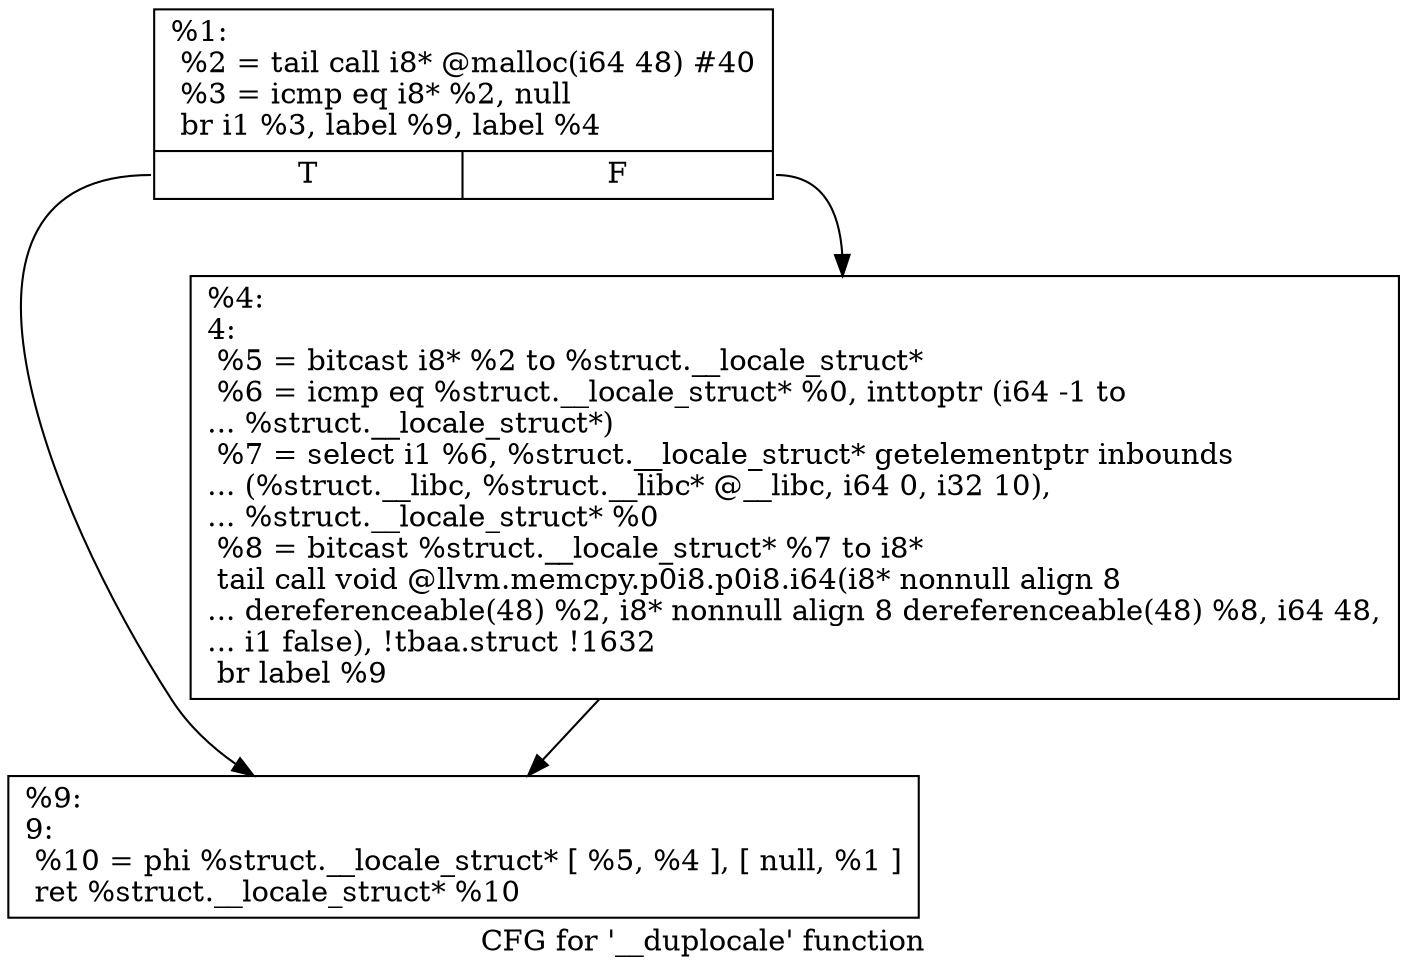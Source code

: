 digraph "CFG for '__duplocale' function" {
	label="CFG for '__duplocale' function";

	Node0x1ff1100 [shape=record,label="{%1:\l  %2 = tail call i8* @malloc(i64 48) #40\l  %3 = icmp eq i8* %2, null\l  br i1 %3, label %9, label %4\l|{<s0>T|<s1>F}}"];
	Node0x1ff1100:s0 -> Node0x1ff1530;
	Node0x1ff1100:s1 -> Node0x1ff14e0;
	Node0x1ff14e0 [shape=record,label="{%4:\l4:                                                \l  %5 = bitcast i8* %2 to %struct.__locale_struct*\l  %6 = icmp eq %struct.__locale_struct* %0, inttoptr (i64 -1 to\l... %struct.__locale_struct*)\l  %7 = select i1 %6, %struct.__locale_struct* getelementptr inbounds\l... (%struct.__libc, %struct.__libc* @__libc, i64 0, i32 10),\l... %struct.__locale_struct* %0\l  %8 = bitcast %struct.__locale_struct* %7 to i8*\l  tail call void @llvm.memcpy.p0i8.p0i8.i64(i8* nonnull align 8\l... dereferenceable(48) %2, i8* nonnull align 8 dereferenceable(48) %8, i64 48,\l... i1 false), !tbaa.struct !1632\l  br label %9\l}"];
	Node0x1ff14e0 -> Node0x1ff1530;
	Node0x1ff1530 [shape=record,label="{%9:\l9:                                                \l  %10 = phi %struct.__locale_struct* [ %5, %4 ], [ null, %1 ]\l  ret %struct.__locale_struct* %10\l}"];
}
